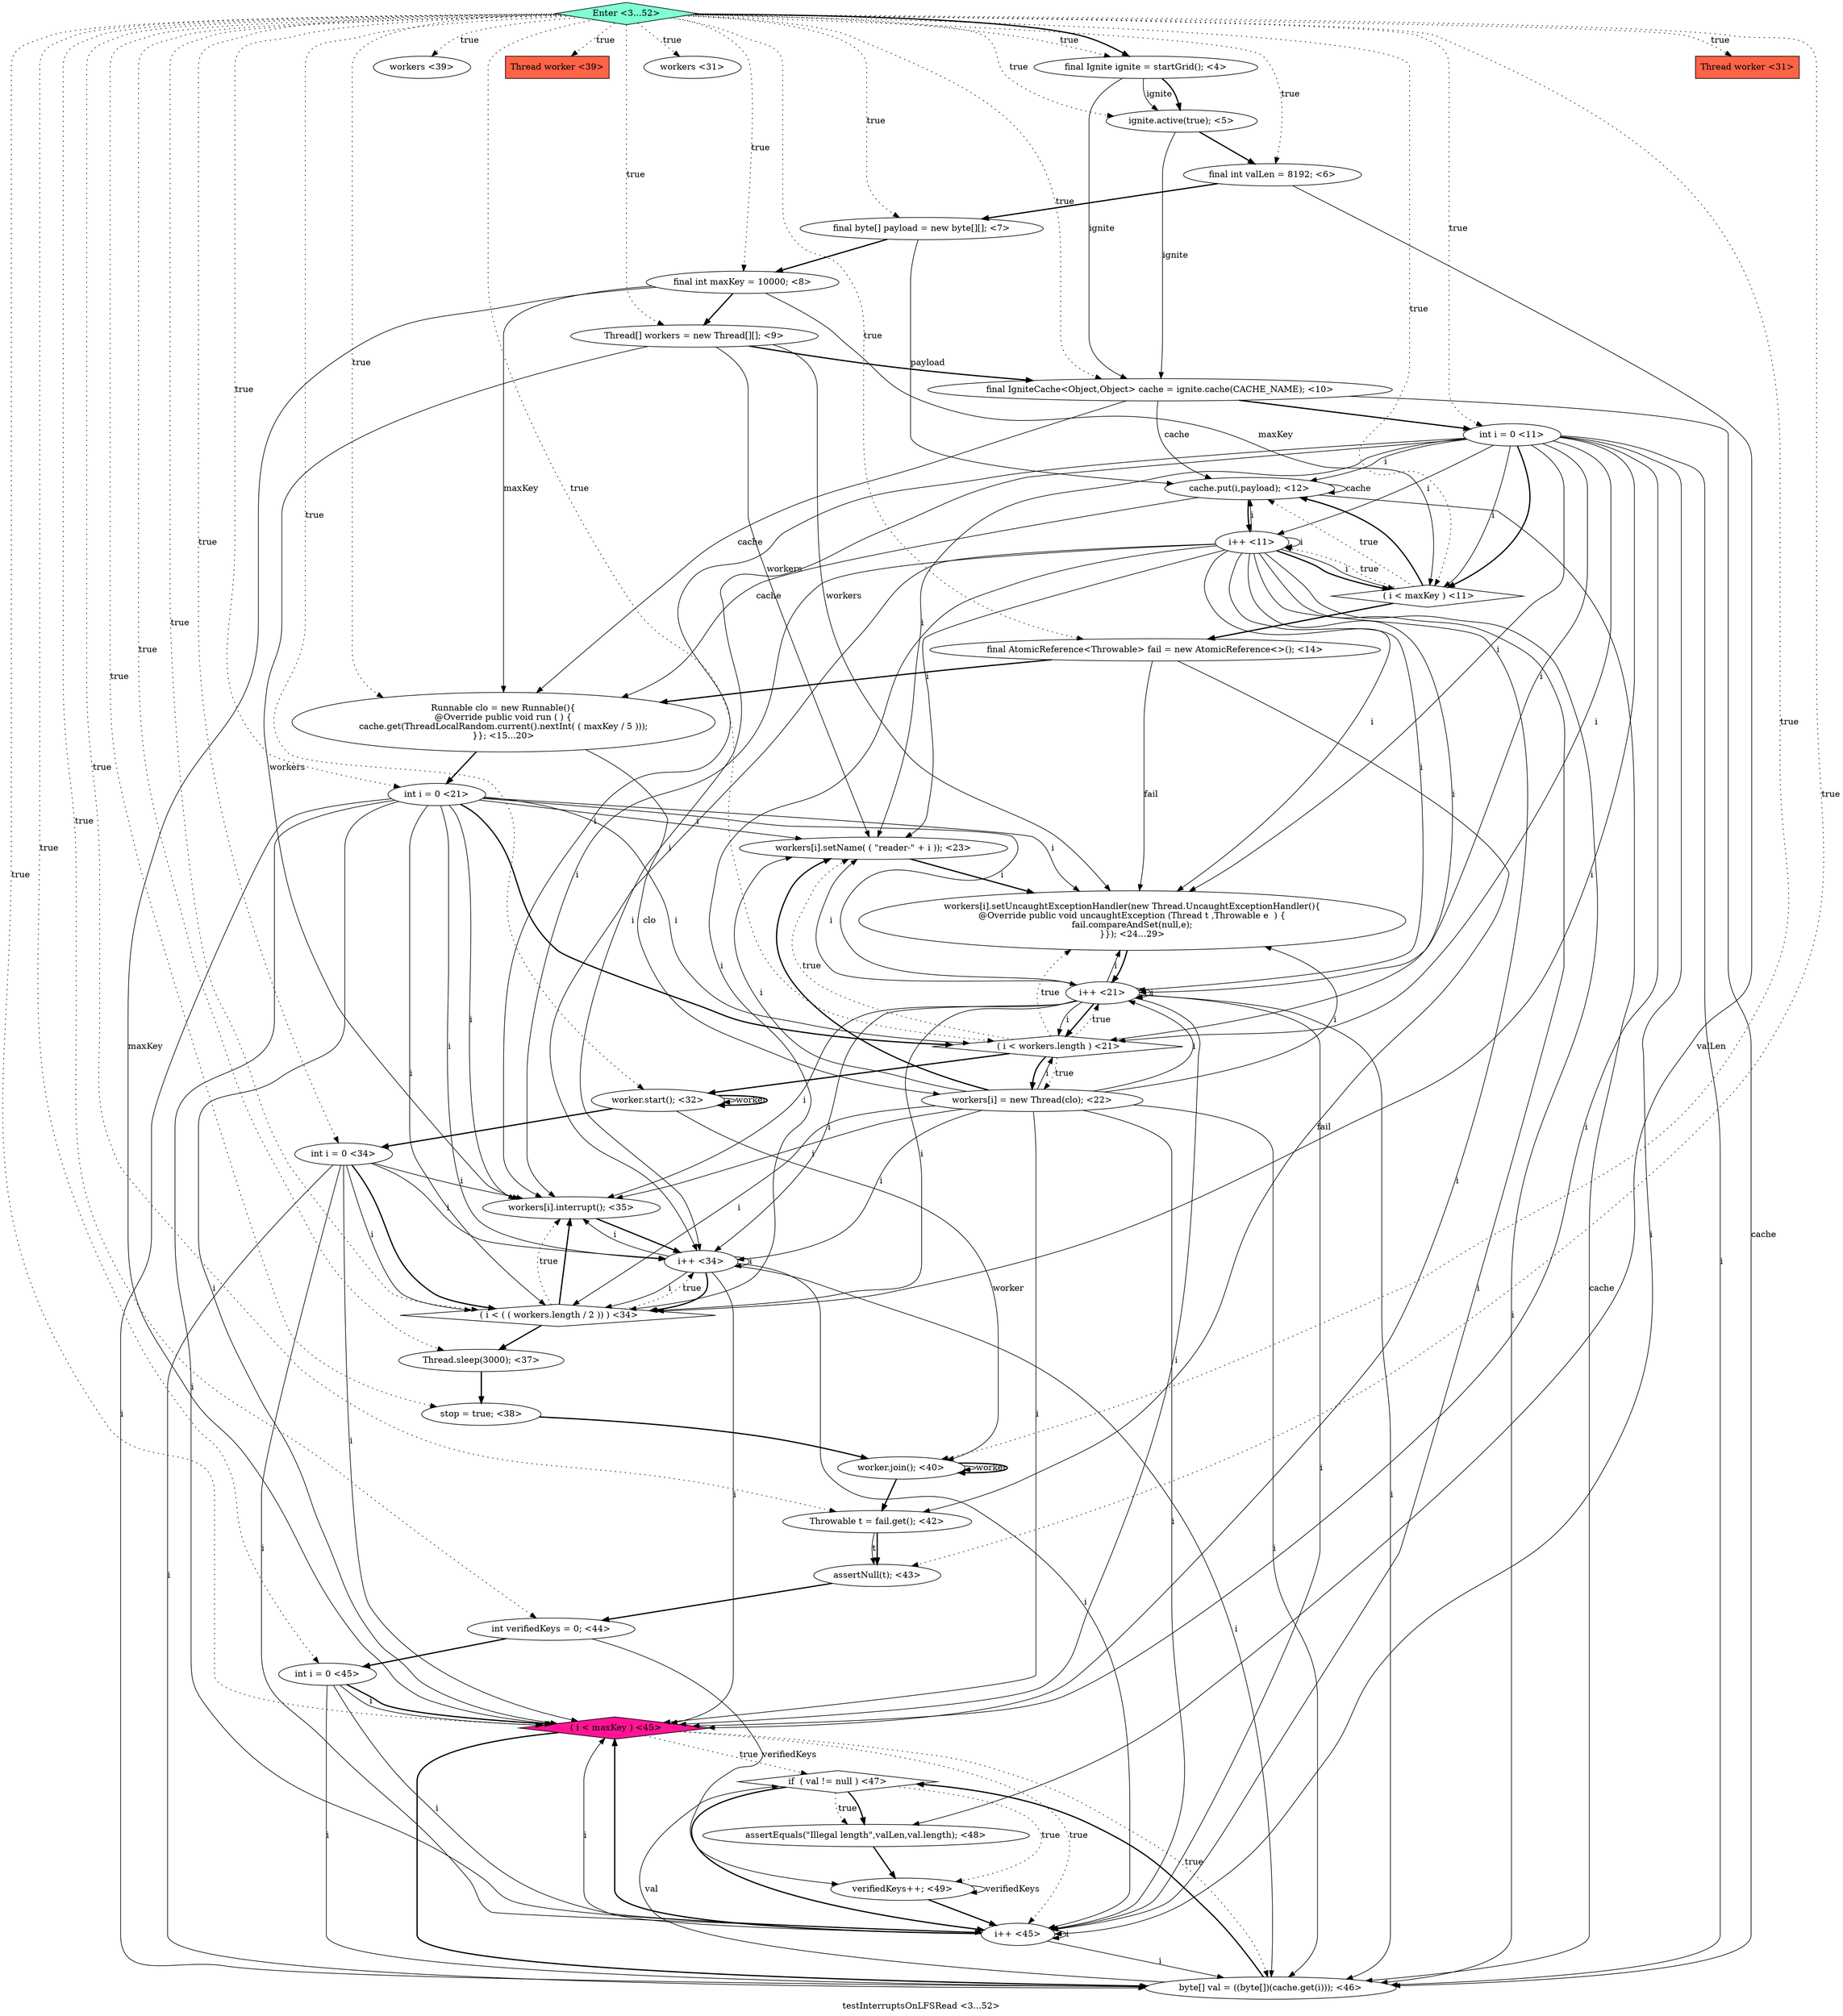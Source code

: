 digraph PDG {
label = "testInterruptsOnLFSRead <3...52>";
0.25 [style = filled, label = "workers[i].interrupt(); <35>", fillcolor = white, shape = ellipse];
0.41 [style = filled, label = "Enter <3...52>", fillcolor = aquamarine, shape = diamond];
0.3 [style = filled, label = "final byte[] payload = new byte[][]; <7>", fillcolor = white, shape = ellipse];
0.8 [style = filled, label = " ( i < maxKey ) <11>", fillcolor = white, shape = diamond];
0.31 [style = filled, label = "Throwable t = fail.get(); <42>", fillcolor = white, shape = ellipse];
0.39 [style = filled, label = "assertEquals(\"Illegal length\",valLen,val.length); <48>", fillcolor = white, shape = ellipse];
0.38 [style = filled, label = "if  ( val != null ) <47>", fillcolor = white, shape = diamond];
0.11 [style = filled, label = "final AtomicReference<Throwable> fail = new AtomicReference<>(); <14>", fillcolor = white, shape = ellipse];
0.36 [style = filled, label = "i++ <45>", fillcolor = white, shape = ellipse];
0.26 [style = filled, label = "Thread.sleep(3000); <37>", fillcolor = white, shape = ellipse];
0.30 [style = filled, label = "worker.join(); <40>", fillcolor = white, shape = ellipse];
0.17 [style = filled, label = "workers[i].setName( ( \"reader-\" + i )); <23>", fillcolor = white, shape = ellipse];
0.5 [style = filled, label = "Thread[] workers = new Thread[][]; <9>", fillcolor = white, shape = ellipse];
0.10 [style = filled, label = "cache.put(i,payload); <12>", fillcolor = white, shape = ellipse];
0.15 [style = filled, label = "i++ <21>", fillcolor = white, shape = ellipse];
0.14 [style = filled, label = " ( i < workers.length ) <21>", fillcolor = white, shape = diamond];
0.7 [style = filled, label = "int i = 0 <11>", fillcolor = white, shape = ellipse];
0.34 [style = filled, label = "int i = 0 <45>", fillcolor = white, shape = ellipse];
0.4 [style = filled, label = "final int maxKey = 10000; <8>", fillcolor = white, shape = ellipse];
0.29 [style = filled, label = "workers <39>", fillcolor = white, shape = ellipse];
0.12 [style = filled, label = "Runnable clo = new Runnable(){
@Override public void run ( ) {
cache.get(ThreadLocalRandom.current().nextInt( ( maxKey / 5 )));
}}; <15...20>", fillcolor = white, shape = ellipse];
0.28 [style = filled, label = "Thread worker <39>", fillcolor = tomato, shape = box];
0.23 [style = filled, label = " ( i < ( ( workers.length / 2 )) ) <34>", fillcolor = white, shape = diamond];
0.40 [style = filled, label = "verifiedKeys++; <49>", fillcolor = white, shape = ellipse];
0.24 [style = filled, label = "i++ <34>", fillcolor = white, shape = ellipse];
0.20 [style = filled, label = "workers <31>", fillcolor = white, shape = ellipse];
0.37 [style = filled, label = "byte[] val = ((byte[])(cache.get(i))); <46>", fillcolor = white, shape = ellipse];
0.1 [style = filled, label = "ignite.active(true); <5>", fillcolor = white, shape = ellipse];
0.13 [style = filled, label = "int i = 0 <21>", fillcolor = white, shape = ellipse];
0.21 [style = filled, label = "worker.start(); <32>", fillcolor = white, shape = ellipse];
0.6 [style = filled, label = "final IgniteCache<Object,Object> cache = ignite.cache(CACHE_NAME); <10>", fillcolor = white, shape = ellipse];
0.27 [style = filled, label = "stop = true; <38>", fillcolor = white, shape = ellipse];
0.2 [style = filled, label = "final int valLen = 8192; <6>", fillcolor = white, shape = ellipse];
0.22 [style = filled, label = "int i = 0 <34>", fillcolor = white, shape = ellipse];
0.32 [style = filled, label = "assertNull(t); <43>", fillcolor = white, shape = ellipse];
0.33 [style = filled, label = "int verifiedKeys = 0; <44>", fillcolor = white, shape = ellipse];
0.16 [style = filled, label = "workers[i] = new Thread(clo); <22>", fillcolor = white, shape = ellipse];
0.9 [style = filled, label = "i++ <11>", fillcolor = white, shape = ellipse];
0.35 [style = filled, label = " ( i < maxKey ) <45>", fillcolor = deeppink, shape = diamond];
0.18 [style = filled, label = "workers[i].setUncaughtExceptionHandler(new Thread.UncaughtExceptionHandler(){
@Override public void uncaughtException (Thread t ,Throwable e  ) {
fail.compareAndSet(null,e);
}}); <24...29>", fillcolor = white, shape = ellipse];
0.19 [style = filled, label = "Thread worker <31>", fillcolor = tomato, shape = box];
0.0 [style = filled, label = "final Ignite ignite = startGrid(); <4>", fillcolor = white, shape = ellipse];
0.0 -> 0.1 [style = solid, label="ignite"];
0.0 -> 0.1 [style = bold, label=""];
0.0 -> 0.6 [style = solid, label="ignite"];
0.1 -> 0.2 [style = bold, label=""];
0.1 -> 0.6 [style = solid, label="ignite"];
0.2 -> 0.3 [style = bold, label=""];
0.2 -> 0.39 [style = solid, label="valLen"];
0.3 -> 0.4 [style = bold, label=""];
0.3 -> 0.10 [style = solid, label="payload"];
0.4 -> 0.5 [style = bold, label=""];
0.4 -> 0.8 [style = solid, label="maxKey"];
0.4 -> 0.12 [style = solid, label="maxKey"];
0.4 -> 0.35 [style = solid, label="maxKey"];
0.5 -> 0.6 [style = bold, label=""];
0.5 -> 0.17 [style = solid, label="workers"];
0.5 -> 0.18 [style = solid, label="workers"];
0.5 -> 0.25 [style = solid, label="workers"];
0.6 -> 0.7 [style = bold, label=""];
0.6 -> 0.10 [style = solid, label="cache"];
0.6 -> 0.12 [style = solid, label="cache"];
0.6 -> 0.37 [style = solid, label="cache"];
0.7 -> 0.8 [style = solid, label="i"];
0.7 -> 0.8 [style = bold, label=""];
0.7 -> 0.9 [style = solid, label="i"];
0.7 -> 0.10 [style = solid, label="i"];
0.7 -> 0.14 [style = solid, label="i"];
0.7 -> 0.15 [style = solid, label="i"];
0.7 -> 0.17 [style = solid, label="i"];
0.7 -> 0.18 [style = solid, label="i"];
0.7 -> 0.23 [style = solid, label="i"];
0.7 -> 0.24 [style = solid, label="i"];
0.7 -> 0.25 [style = solid, label="i"];
0.7 -> 0.35 [style = solid, label="i"];
0.7 -> 0.36 [style = solid, label="i"];
0.7 -> 0.37 [style = solid, label="i"];
0.8 -> 0.9 [style = dotted, label="true"];
0.8 -> 0.10 [style = dotted, label="true"];
0.8 -> 0.10 [style = bold, label=""];
0.8 -> 0.11 [style = bold, label=""];
0.9 -> 0.8 [style = solid, label="i"];
0.9 -> 0.8 [style = bold, label=""];
0.9 -> 0.9 [style = solid, label="i"];
0.9 -> 0.10 [style = solid, label="i"];
0.9 -> 0.14 [style = solid, label="i"];
0.9 -> 0.15 [style = solid, label="i"];
0.9 -> 0.17 [style = solid, label="i"];
0.9 -> 0.18 [style = solid, label="i"];
0.9 -> 0.23 [style = solid, label="i"];
0.9 -> 0.24 [style = solid, label="i"];
0.9 -> 0.25 [style = solid, label="i"];
0.9 -> 0.35 [style = solid, label="i"];
0.9 -> 0.36 [style = solid, label="i"];
0.9 -> 0.37 [style = solid, label="i"];
0.10 -> 0.9 [style = bold, label=""];
0.10 -> 0.10 [style = solid, label="cache"];
0.10 -> 0.12 [style = solid, label="cache"];
0.10 -> 0.37 [style = solid, label="cache"];
0.11 -> 0.12 [style = bold, label=""];
0.11 -> 0.18 [style = solid, label="fail"];
0.11 -> 0.31 [style = solid, label="fail"];
0.12 -> 0.13 [style = bold, label=""];
0.12 -> 0.16 [style = solid, label="clo"];
0.13 -> 0.14 [style = solid, label="i"];
0.13 -> 0.14 [style = bold, label=""];
0.13 -> 0.15 [style = solid, label="i"];
0.13 -> 0.17 [style = solid, label="i"];
0.13 -> 0.18 [style = solid, label="i"];
0.13 -> 0.23 [style = solid, label="i"];
0.13 -> 0.24 [style = solid, label="i"];
0.13 -> 0.25 [style = solid, label="i"];
0.13 -> 0.35 [style = solid, label="i"];
0.13 -> 0.36 [style = solid, label="i"];
0.13 -> 0.37 [style = solid, label="i"];
0.14 -> 0.15 [style = dotted, label="true"];
0.14 -> 0.16 [style = dotted, label="true"];
0.14 -> 0.16 [style = bold, label=""];
0.14 -> 0.17 [style = dotted, label="true"];
0.14 -> 0.18 [style = dotted, label="true"];
0.14 -> 0.21 [style = bold, label=""];
0.15 -> 0.14 [style = solid, label="i"];
0.15 -> 0.14 [style = bold, label=""];
0.15 -> 0.15 [style = solid, label="i"];
0.15 -> 0.17 [style = solid, label="i"];
0.15 -> 0.18 [style = solid, label="i"];
0.15 -> 0.23 [style = solid, label="i"];
0.15 -> 0.24 [style = solid, label="i"];
0.15 -> 0.25 [style = solid, label="i"];
0.15 -> 0.35 [style = solid, label="i"];
0.15 -> 0.36 [style = solid, label="i"];
0.15 -> 0.37 [style = solid, label="i"];
0.16 -> 0.14 [style = solid, label="i"];
0.16 -> 0.15 [style = solid, label="i"];
0.16 -> 0.17 [style = solid, label="i"];
0.16 -> 0.17 [style = bold, label=""];
0.16 -> 0.18 [style = solid, label="i"];
0.16 -> 0.23 [style = solid, label="i"];
0.16 -> 0.24 [style = solid, label="i"];
0.16 -> 0.25 [style = solid, label="i"];
0.16 -> 0.35 [style = solid, label="i"];
0.16 -> 0.36 [style = solid, label="i"];
0.16 -> 0.37 [style = solid, label="i"];
0.17 -> 0.18 [style = bold, label=""];
0.18 -> 0.15 [style = bold, label=""];
0.21 -> 0.21 [style = solid, label="worker"];
0.21 -> 0.21 [style = bold, label=""];
0.21 -> 0.22 [style = bold, label=""];
0.21 -> 0.30 [style = solid, label="worker"];
0.22 -> 0.23 [style = solid, label="i"];
0.22 -> 0.23 [style = bold, label=""];
0.22 -> 0.24 [style = solid, label="i"];
0.22 -> 0.25 [style = solid, label="i"];
0.22 -> 0.35 [style = solid, label="i"];
0.22 -> 0.36 [style = solid, label="i"];
0.22 -> 0.37 [style = solid, label="i"];
0.23 -> 0.24 [style = dotted, label="true"];
0.23 -> 0.25 [style = dotted, label="true"];
0.23 -> 0.25 [style = bold, label=""];
0.23 -> 0.26 [style = bold, label=""];
0.24 -> 0.23 [style = solid, label="i"];
0.24 -> 0.23 [style = bold, label=""];
0.24 -> 0.24 [style = solid, label="i"];
0.24 -> 0.25 [style = solid, label="i"];
0.24 -> 0.35 [style = solid, label="i"];
0.24 -> 0.36 [style = solid, label="i"];
0.24 -> 0.37 [style = solid, label="i"];
0.25 -> 0.24 [style = bold, label=""];
0.26 -> 0.27 [style = bold, label=""];
0.27 -> 0.30 [style = bold, label=""];
0.30 -> 0.30 [style = solid, label="worker"];
0.30 -> 0.30 [style = bold, label=""];
0.30 -> 0.31 [style = bold, label=""];
0.31 -> 0.32 [style = solid, label="t"];
0.31 -> 0.32 [style = bold, label=""];
0.32 -> 0.33 [style = bold, label=""];
0.33 -> 0.34 [style = bold, label=""];
0.33 -> 0.40 [style = solid, label="verifiedKeys"];
0.34 -> 0.35 [style = solid, label="i"];
0.34 -> 0.35 [style = bold, label=""];
0.34 -> 0.36 [style = solid, label="i"];
0.34 -> 0.37 [style = solid, label="i"];
0.35 -> 0.36 [style = dotted, label="true"];
0.35 -> 0.37 [style = dotted, label="true"];
0.35 -> 0.37 [style = bold, label=""];
0.35 -> 0.38 [style = dotted, label="true"];
0.36 -> 0.35 [style = solid, label="i"];
0.36 -> 0.35 [style = bold, label=""];
0.36 -> 0.36 [style = solid, label="i"];
0.36 -> 0.37 [style = solid, label="i"];
0.37 -> 0.38 [style = solid, label="val"];
0.37 -> 0.38 [style = bold, label=""];
0.38 -> 0.36 [style = bold, label=""];
0.38 -> 0.39 [style = dotted, label="true"];
0.38 -> 0.39 [style = bold, label=""];
0.38 -> 0.40 [style = dotted, label="true"];
0.39 -> 0.40 [style = bold, label=""];
0.40 -> 0.36 [style = bold, label=""];
0.40 -> 0.40 [style = solid, label="verifiedKeys"];
0.41 -> 0.0 [style = dotted, label="true"];
0.41 -> 0.0 [style = bold, label=""];
0.41 -> 0.1 [style = dotted, label="true"];
0.41 -> 0.2 [style = dotted, label="true"];
0.41 -> 0.3 [style = dotted, label="true"];
0.41 -> 0.4 [style = dotted, label="true"];
0.41 -> 0.5 [style = dotted, label="true"];
0.41 -> 0.6 [style = dotted, label="true"];
0.41 -> 0.7 [style = dotted, label="true"];
0.41 -> 0.8 [style = dotted, label="true"];
0.41 -> 0.11 [style = dotted, label="true"];
0.41 -> 0.12 [style = dotted, label="true"];
0.41 -> 0.13 [style = dotted, label="true"];
0.41 -> 0.14 [style = dotted, label="true"];
0.41 -> 0.19 [style = dotted, label="true"];
0.41 -> 0.20 [style = dotted, label="true"];
0.41 -> 0.21 [style = dotted, label="true"];
0.41 -> 0.22 [style = dotted, label="true"];
0.41 -> 0.23 [style = dotted, label="true"];
0.41 -> 0.26 [style = dotted, label="true"];
0.41 -> 0.27 [style = dotted, label="true"];
0.41 -> 0.28 [style = dotted, label="true"];
0.41 -> 0.29 [style = dotted, label="true"];
0.41 -> 0.30 [style = dotted, label="true"];
0.41 -> 0.31 [style = dotted, label="true"];
0.41 -> 0.32 [style = dotted, label="true"];
0.41 -> 0.33 [style = dotted, label="true"];
0.41 -> 0.34 [style = dotted, label="true"];
0.41 -> 0.35 [style = dotted, label="true"];
}
